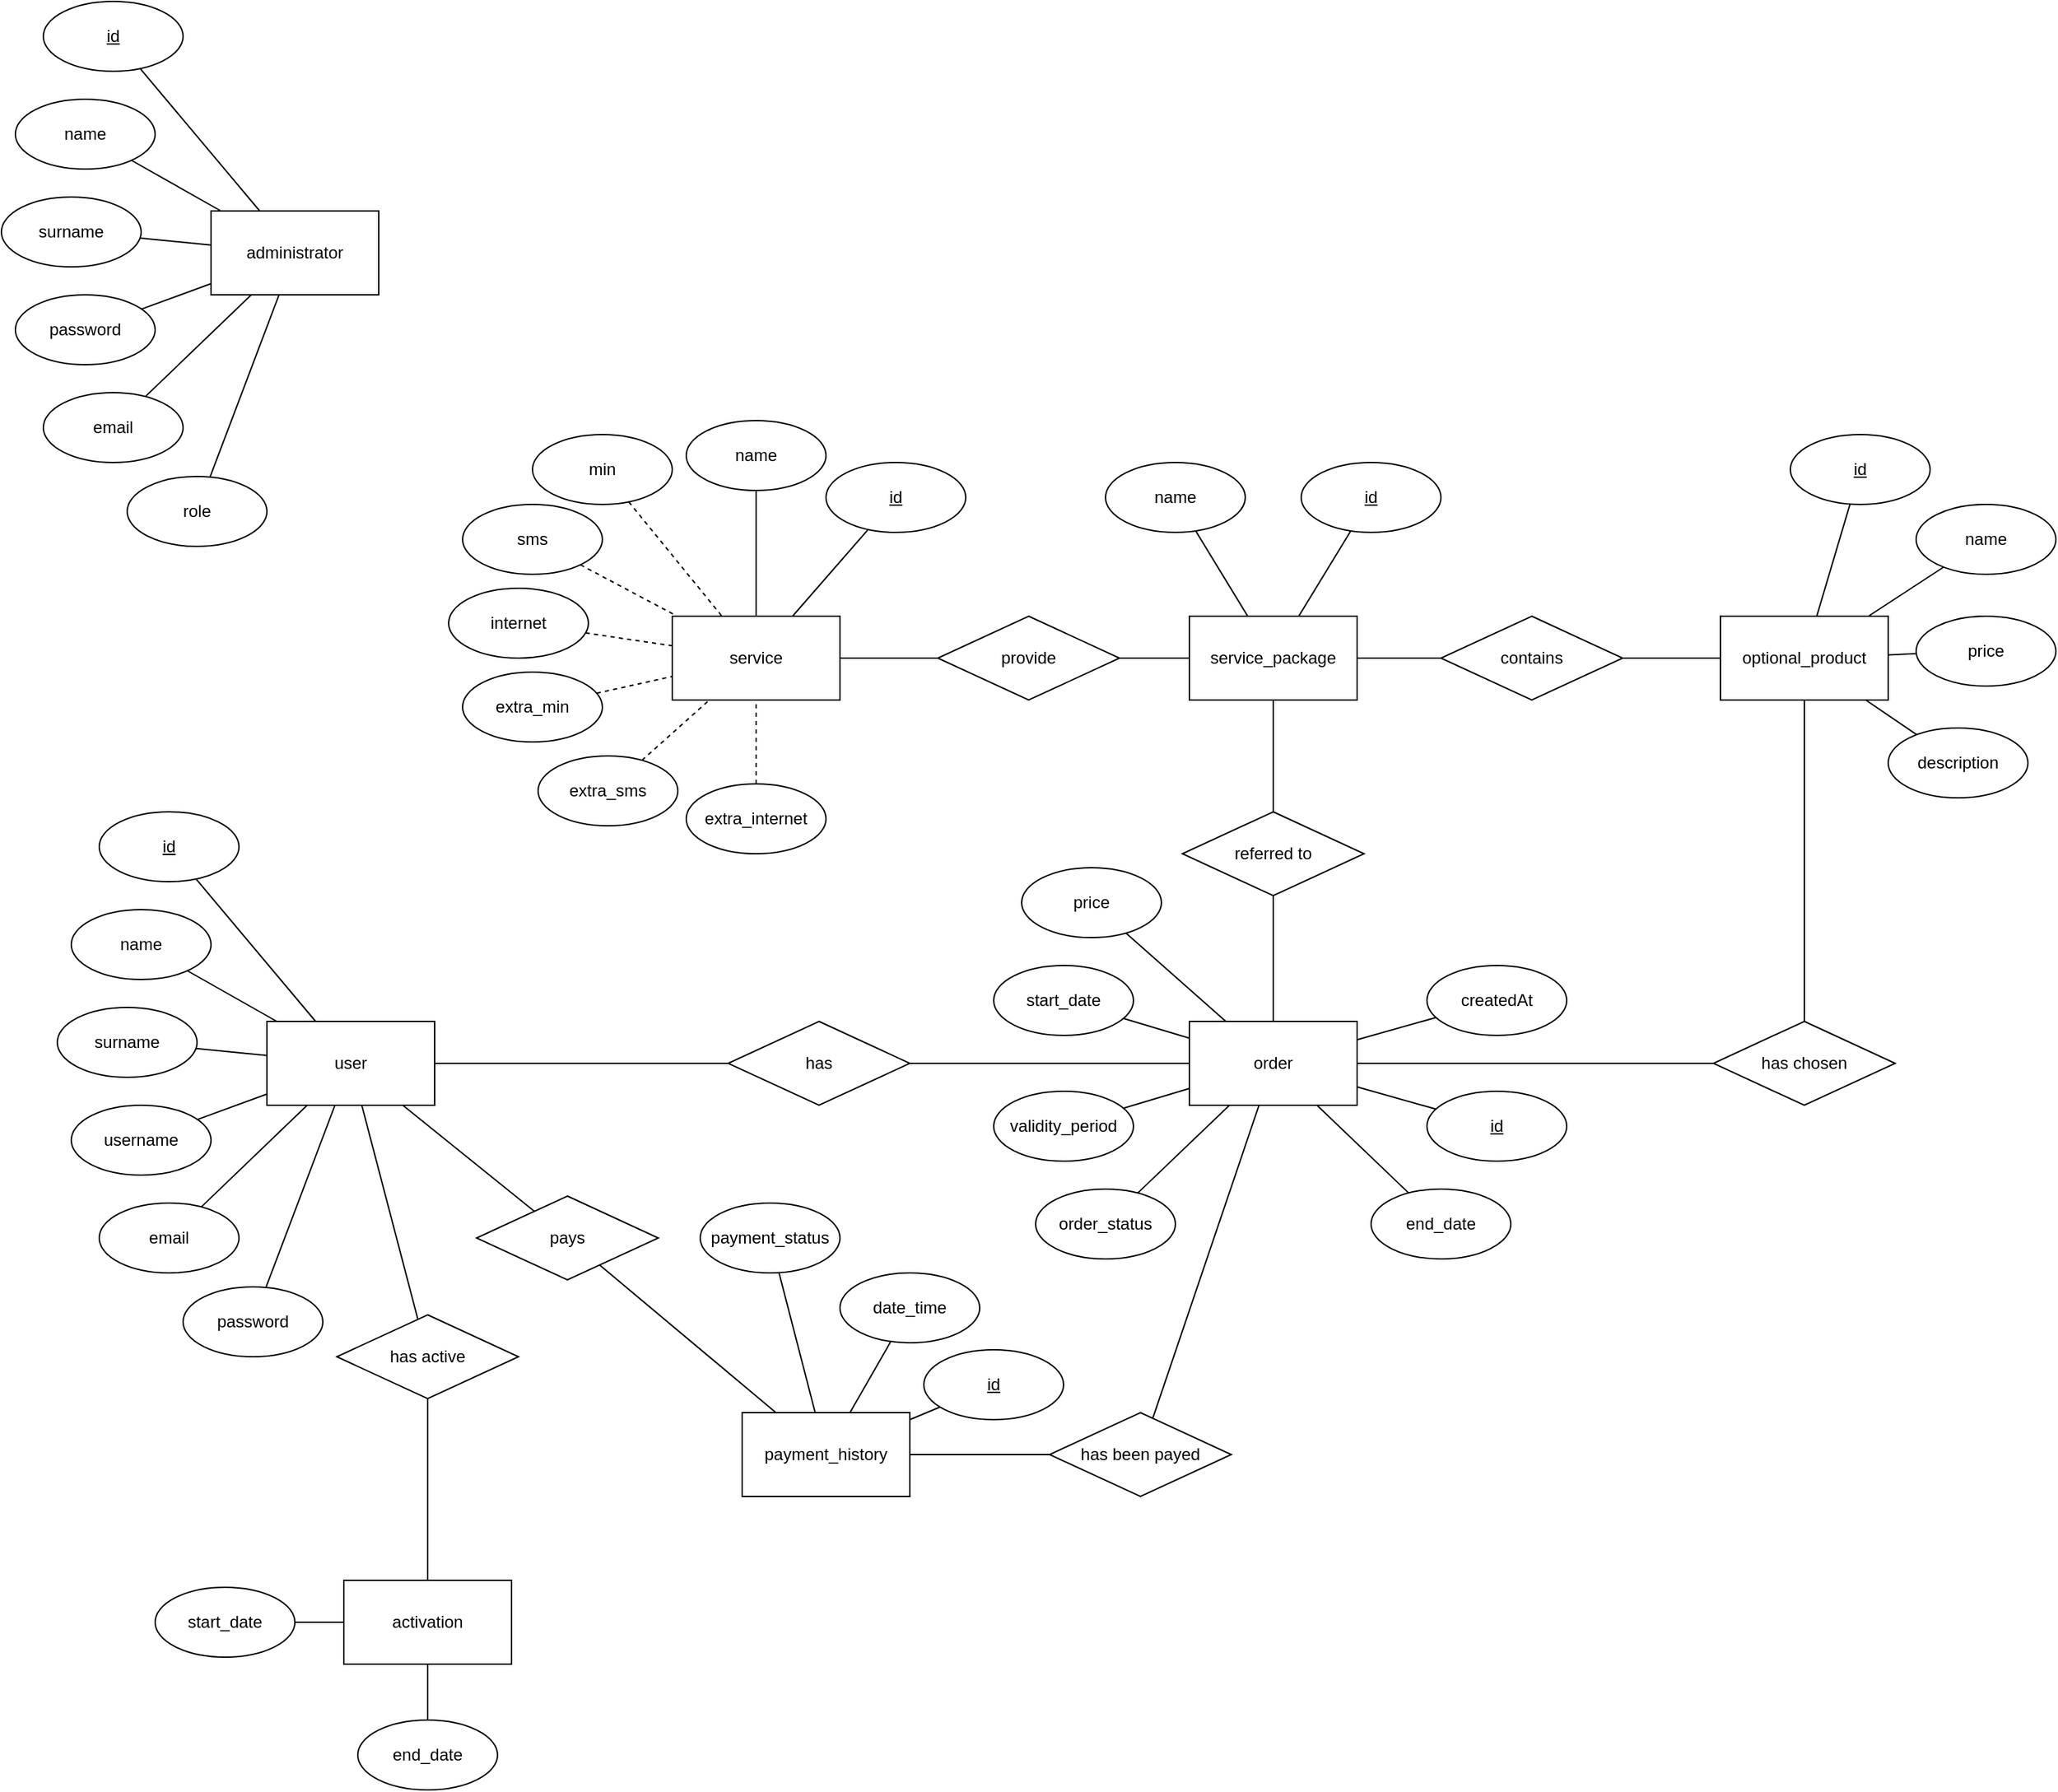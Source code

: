 <mxfile version="17.4.2" type="device"><diagram id="7hq6REalM3QdkYwITWBt" name="ER Diagram"><mxGraphModel dx="1830" dy="2405" grid="1" gridSize="10" guides="1" tooltips="1" connect="1" arrows="1" fold="1" page="1" pageScale="1" pageWidth="827" pageHeight="1169" math="0" shadow="0"><root><mxCell id="0"/><mxCell id="1" parent="0"/><mxCell id="lptls9cNpEtFn2v4Xkx4-2" value="user" style="rounded=0;whiteSpace=wrap;html=1;" parent="1" vertex="1"><mxGeometry x="-20" y="120" width="120" height="60" as="geometry"/></mxCell><mxCell id="lptls9cNpEtFn2v4Xkx4-3" value="" style="endArrow=none;html=1;rounded=0;" parent="1" source="lptls9cNpEtFn2v4Xkx4-4" target="lptls9cNpEtFn2v4Xkx4-2" edge="1"><mxGeometry width="50" height="50" relative="1" as="geometry"><mxPoint x="-60" y="240" as="sourcePoint"/><mxPoint x="10" y="160" as="targetPoint"/></mxGeometry></mxCell><mxCell id="lptls9cNpEtFn2v4Xkx4-4" value="email" style="ellipse;whiteSpace=wrap;html=1;" parent="1" vertex="1"><mxGeometry x="-140" y="250" width="100" height="50" as="geometry"/></mxCell><mxCell id="lptls9cNpEtFn2v4Xkx4-5" value="" style="endArrow=none;html=1;rounded=0;" parent="1" source="lptls9cNpEtFn2v4Xkx4-6" target="lptls9cNpEtFn2v4Xkx4-2" edge="1"><mxGeometry width="50" height="50" relative="1" as="geometry"><mxPoint x="-50" y="250" as="sourcePoint"/><mxPoint x="20" y="190" as="targetPoint"/></mxGeometry></mxCell><mxCell id="lptls9cNpEtFn2v4Xkx4-6" value="password" style="ellipse;whiteSpace=wrap;html=1;" parent="1" vertex="1"><mxGeometry x="-80" y="310" width="100" height="50" as="geometry"/></mxCell><mxCell id="lptls9cNpEtFn2v4Xkx4-7" value="" style="endArrow=none;html=1;rounded=0;" parent="1" source="lptls9cNpEtFn2v4Xkx4-8" target="lptls9cNpEtFn2v4Xkx4-2" edge="1"><mxGeometry width="50" height="50" relative="1" as="geometry"><mxPoint x="-40" y="260" as="sourcePoint"/><mxPoint x="30" y="200" as="targetPoint"/></mxGeometry></mxCell><mxCell id="lptls9cNpEtFn2v4Xkx4-8" value="id" style="ellipse;whiteSpace=wrap;html=1;fontStyle=4" parent="1" vertex="1"><mxGeometry x="-140" y="-30" width="100" height="50" as="geometry"/></mxCell><mxCell id="lptls9cNpEtFn2v4Xkx4-9" value="" style="endArrow=none;html=1;rounded=0;" parent="1" source="lptls9cNpEtFn2v4Xkx4-10" target="lptls9cNpEtFn2v4Xkx4-2" edge="1"><mxGeometry width="50" height="50" relative="1" as="geometry"><mxPoint x="-30" y="270" as="sourcePoint"/><mxPoint x="40" y="210" as="targetPoint"/></mxGeometry></mxCell><mxCell id="lptls9cNpEtFn2v4Xkx4-10" value="name" style="ellipse;whiteSpace=wrap;html=1;" parent="1" vertex="1"><mxGeometry x="-160" y="40" width="100" height="50" as="geometry"/></mxCell><mxCell id="lptls9cNpEtFn2v4Xkx4-11" value="" style="endArrow=none;html=1;rounded=0;" parent="1" source="lptls9cNpEtFn2v4Xkx4-12" target="lptls9cNpEtFn2v4Xkx4-2" edge="1"><mxGeometry width="50" height="50" relative="1" as="geometry"><mxPoint x="-20" y="280" as="sourcePoint"/><mxPoint x="50" y="220" as="targetPoint"/></mxGeometry></mxCell><mxCell id="lptls9cNpEtFn2v4Xkx4-12" value="surname" style="ellipse;whiteSpace=wrap;html=1;" parent="1" vertex="1"><mxGeometry x="-170" y="110" width="100" height="50" as="geometry"/></mxCell><mxCell id="lptls9cNpEtFn2v4Xkx4-13" value="" style="endArrow=none;html=1;rounded=0;" parent="1" source="lptls9cNpEtFn2v4Xkx4-14" target="lptls9cNpEtFn2v4Xkx4-2" edge="1"><mxGeometry width="50" height="50" relative="1" as="geometry"><mxPoint x="-10" y="290" as="sourcePoint"/><mxPoint x="60" y="230" as="targetPoint"/></mxGeometry></mxCell><mxCell id="lptls9cNpEtFn2v4Xkx4-14" value="username" style="ellipse;whiteSpace=wrap;html=1;" parent="1" vertex="1"><mxGeometry x="-160" y="180" width="100" height="50" as="geometry"/></mxCell><mxCell id="lptls9cNpEtFn2v4Xkx4-15" value="" style="endArrow=none;html=1;rounded=0;" parent="1" source="lptls9cNpEtFn2v4Xkx4-16" target="lptls9cNpEtFn2v4Xkx4-2" edge="1"><mxGeometry width="50" height="50" relative="1" as="geometry"><mxPoint x="280" y="150" as="sourcePoint"/><mxPoint x="120" y="220" as="targetPoint"/></mxGeometry></mxCell><mxCell id="lptls9cNpEtFn2v4Xkx4-16" value="has" style="rhombus;whiteSpace=wrap;html=1;" parent="1" vertex="1"><mxGeometry x="310" y="120" width="130" height="60" as="geometry"/></mxCell><mxCell id="lptls9cNpEtFn2v4Xkx4-18" value="order" style="rounded=0;whiteSpace=wrap;html=1;" parent="1" vertex="1"><mxGeometry x="640" y="120" width="120" height="60" as="geometry"/></mxCell><mxCell id="lptls9cNpEtFn2v4Xkx4-19" value="" style="endArrow=none;html=1;rounded=0;" parent="1" source="lptls9cNpEtFn2v4Xkx4-20" target="lptls9cNpEtFn2v4Xkx4-18" edge="1"><mxGeometry width="50" height="50" relative="1" as="geometry"><mxPoint x="600" y="260" as="sourcePoint"/><mxPoint x="670" y="180" as="targetPoint"/></mxGeometry></mxCell><mxCell id="lptls9cNpEtFn2v4Xkx4-20" value="end_date" style="ellipse;whiteSpace=wrap;html=1;" parent="1" vertex="1"><mxGeometry x="770" y="240" width="100" height="50" as="geometry"/></mxCell><mxCell id="lptls9cNpEtFn2v4Xkx4-21" value="" style="endArrow=none;html=1;rounded=0;" parent="1" source="lptls9cNpEtFn2v4Xkx4-22" target="lptls9cNpEtFn2v4Xkx4-18" edge="1"><mxGeometry width="50" height="50" relative="1" as="geometry"><mxPoint x="610" y="270" as="sourcePoint"/><mxPoint x="680" y="210" as="targetPoint"/></mxGeometry></mxCell><mxCell id="lptls9cNpEtFn2v4Xkx4-22" value="start_date" style="ellipse;whiteSpace=wrap;html=1;" parent="1" vertex="1"><mxGeometry x="500" y="80" width="100" height="50" as="geometry"/></mxCell><mxCell id="lptls9cNpEtFn2v4Xkx4-23" value="" style="endArrow=none;html=1;rounded=0;" parent="1" source="lptls9cNpEtFn2v4Xkx4-24" target="lptls9cNpEtFn2v4Xkx4-18" edge="1"><mxGeometry width="50" height="50" relative="1" as="geometry"><mxPoint x="620" y="280" as="sourcePoint"/><mxPoint x="690" y="220" as="targetPoint"/></mxGeometry></mxCell><mxCell id="lptls9cNpEtFn2v4Xkx4-24" value="id" style="ellipse;whiteSpace=wrap;html=1;fontStyle=4" parent="1" vertex="1"><mxGeometry x="810" y="170" width="100" height="50" as="geometry"/></mxCell><mxCell id="lptls9cNpEtFn2v4Xkx4-25" value="" style="endArrow=none;html=1;rounded=0;" parent="1" source="lptls9cNpEtFn2v4Xkx4-26" target="lptls9cNpEtFn2v4Xkx4-18" edge="1"><mxGeometry width="50" height="50" relative="1" as="geometry"><mxPoint x="630" y="290" as="sourcePoint"/><mxPoint x="700" y="230" as="targetPoint"/></mxGeometry></mxCell><mxCell id="lptls9cNpEtFn2v4Xkx4-26" value="validity_period" style="ellipse;whiteSpace=wrap;html=1;" parent="1" vertex="1"><mxGeometry x="500" y="170" width="100" height="50" as="geometry"/></mxCell><mxCell id="lptls9cNpEtFn2v4Xkx4-29" value="" style="endArrow=none;html=1;rounded=0;" parent="1" source="lptls9cNpEtFn2v4Xkx4-30" target="lptls9cNpEtFn2v4Xkx4-18" edge="1"><mxGeometry width="50" height="50" relative="1" as="geometry"><mxPoint x="650" y="310" as="sourcePoint"/><mxPoint x="720" y="250" as="targetPoint"/></mxGeometry></mxCell><mxCell id="lptls9cNpEtFn2v4Xkx4-30" value="order_status" style="ellipse;whiteSpace=wrap;html=1;" parent="1" vertex="1"><mxGeometry x="530" y="240" width="100" height="50" as="geometry"/></mxCell><mxCell id="lptls9cNpEtFn2v4Xkx4-31" value="" style="endArrow=none;html=1;rounded=0;" parent="1" source="lptls9cNpEtFn2v4Xkx4-18" target="lptls9cNpEtFn2v4Xkx4-16" edge="1"><mxGeometry width="50" height="50" relative="1" as="geometry"><mxPoint x="330" y="160" as="sourcePoint"/><mxPoint x="210.0" y="160" as="targetPoint"/></mxGeometry></mxCell><mxCell id="lptls9cNpEtFn2v4Xkx4-32" value="service_package" style="rounded=0;whiteSpace=wrap;html=1;" parent="1" vertex="1"><mxGeometry x="640" y="-170" width="120" height="60" as="geometry"/></mxCell><mxCell id="lptls9cNpEtFn2v4Xkx4-37" value="" style="endArrow=none;html=1;rounded=0;" parent="1" source="lptls9cNpEtFn2v4Xkx4-38" target="lptls9cNpEtFn2v4Xkx4-32" edge="1"><mxGeometry width="50" height="50" relative="1" as="geometry"><mxPoint x="620" y="-90" as="sourcePoint"/><mxPoint x="690" y="-150" as="targetPoint"/></mxGeometry></mxCell><mxCell id="lptls9cNpEtFn2v4Xkx4-38" value="id" style="ellipse;whiteSpace=wrap;html=1;fontStyle=4" parent="1" vertex="1"><mxGeometry x="720" y="-280" width="100" height="50" as="geometry"/></mxCell><mxCell id="lptls9cNpEtFn2v4Xkx4-39" value="" style="endArrow=none;html=1;rounded=0;" parent="1" source="lptls9cNpEtFn2v4Xkx4-40" target="lptls9cNpEtFn2v4Xkx4-32" edge="1"><mxGeometry width="50" height="50" relative="1" as="geometry"><mxPoint x="630" y="-80" as="sourcePoint"/><mxPoint x="700" y="-140" as="targetPoint"/></mxGeometry></mxCell><mxCell id="lptls9cNpEtFn2v4Xkx4-40" value="name" style="ellipse;whiteSpace=wrap;html=1;" parent="1" vertex="1"><mxGeometry x="580" y="-280" width="100" height="50" as="geometry"/></mxCell><mxCell id="lptls9cNpEtFn2v4Xkx4-46" value="" style="endArrow=none;html=1;rounded=0;" parent="1" source="lptls9cNpEtFn2v4Xkx4-47" target="lptls9cNpEtFn2v4Xkx4-32" edge="1"><mxGeometry width="50" height="50" relative="1" as="geometry"><mxPoint x="590" y="-40" as="sourcePoint"/><mxPoint x="510.0" y="-40" as="targetPoint"/></mxGeometry></mxCell><mxCell id="lptls9cNpEtFn2v4Xkx4-47" value="referred to" style="rhombus;whiteSpace=wrap;html=1;" parent="1" vertex="1"><mxGeometry x="635" y="-30" width="130" height="60" as="geometry"/></mxCell><mxCell id="lptls9cNpEtFn2v4Xkx4-48" value="" style="endArrow=none;html=1;rounded=0;" parent="1" source="lptls9cNpEtFn2v4Xkx4-18" target="lptls9cNpEtFn2v4Xkx4-47" edge="1"><mxGeometry width="50" height="50" relative="1" as="geometry"><mxPoint x="950" y="40" as="sourcePoint"/><mxPoint x="520.0" y="50" as="targetPoint"/></mxGeometry></mxCell><mxCell id="lptls9cNpEtFn2v4Xkx4-49" value="optional_product" style="rounded=0;whiteSpace=wrap;html=1;" parent="1" vertex="1"><mxGeometry x="1020" y="-170" width="120" height="60" as="geometry"/></mxCell><mxCell id="lptls9cNpEtFn2v4Xkx4-54" value="" style="endArrow=none;html=1;rounded=0;" parent="1" source="lptls9cNpEtFn2v4Xkx4-55" target="lptls9cNpEtFn2v4Xkx4-49" edge="1"><mxGeometry width="50" height="50" relative="1" as="geometry"><mxPoint x="1000" y="-90" as="sourcePoint"/><mxPoint x="1070" y="-150" as="targetPoint"/></mxGeometry></mxCell><mxCell id="lptls9cNpEtFn2v4Xkx4-55" value="id" style="ellipse;whiteSpace=wrap;html=1;fontStyle=4" parent="1" vertex="1"><mxGeometry x="1070" y="-300" width="100" height="50" as="geometry"/></mxCell><mxCell id="lptls9cNpEtFn2v4Xkx4-56" value="" style="endArrow=none;html=1;rounded=0;" parent="1" source="lptls9cNpEtFn2v4Xkx4-57" target="lptls9cNpEtFn2v4Xkx4-49" edge="1"><mxGeometry width="50" height="50" relative="1" as="geometry"><mxPoint x="1010" y="-80" as="sourcePoint"/><mxPoint x="1080" y="-140" as="targetPoint"/></mxGeometry></mxCell><mxCell id="lptls9cNpEtFn2v4Xkx4-57" value="name" style="ellipse;whiteSpace=wrap;html=1;" parent="1" vertex="1"><mxGeometry x="1160" y="-250" width="100" height="50" as="geometry"/></mxCell><mxCell id="lptls9cNpEtFn2v4Xkx4-58" value="" style="endArrow=none;html=1;rounded=0;" parent="1" source="lptls9cNpEtFn2v4Xkx4-59" target="lptls9cNpEtFn2v4Xkx4-49" edge="1"><mxGeometry width="50" height="50" relative="1" as="geometry"><mxPoint x="1020" y="-70" as="sourcePoint"/><mxPoint x="1090" y="-130" as="targetPoint"/></mxGeometry></mxCell><mxCell id="lptls9cNpEtFn2v4Xkx4-59" value="price" style="ellipse;whiteSpace=wrap;html=1;" parent="1" vertex="1"><mxGeometry x="1160" y="-170" width="100" height="50" as="geometry"/></mxCell><mxCell id="lptls9cNpEtFn2v4Xkx4-60" value="" style="endArrow=none;html=1;rounded=0;" parent="1" source="lptls9cNpEtFn2v4Xkx4-61" target="lptls9cNpEtFn2v4Xkx4-49" edge="1"><mxGeometry width="50" height="50" relative="1" as="geometry"><mxPoint x="1030" y="-60" as="sourcePoint"/><mxPoint x="1100" y="-120" as="targetPoint"/></mxGeometry></mxCell><mxCell id="lptls9cNpEtFn2v4Xkx4-61" value="description" style="ellipse;whiteSpace=wrap;html=1;" parent="1" vertex="1"><mxGeometry x="1140" y="-90" width="100" height="50" as="geometry"/></mxCell><mxCell id="lptls9cNpEtFn2v4Xkx4-62" value="" style="endArrow=none;html=1;rounded=0;" parent="1" source="lptls9cNpEtFn2v4Xkx4-63" target="lptls9cNpEtFn2v4Xkx4-32" edge="1"><mxGeometry width="50" height="50" relative="1" as="geometry"><mxPoint x="795" y="-110" as="sourcePoint"/><mxPoint x="905" y="-180" as="targetPoint"/></mxGeometry></mxCell><mxCell id="lptls9cNpEtFn2v4Xkx4-63" value="contains" style="rhombus;whiteSpace=wrap;html=1;" parent="1" vertex="1"><mxGeometry x="820" y="-170" width="130" height="60" as="geometry"/></mxCell><mxCell id="lptls9cNpEtFn2v4Xkx4-64" value="" style="endArrow=none;html=1;rounded=0;" parent="1" source="lptls9cNpEtFn2v4Xkx4-49" target="lptls9cNpEtFn2v4Xkx4-63" edge="1"><mxGeometry width="50" height="50" relative="1" as="geometry"><mxPoint x="905" y="-30" as="sourcePoint"/><mxPoint x="725.0" y="-100" as="targetPoint"/></mxGeometry></mxCell><mxCell id="lptls9cNpEtFn2v4Xkx4-65" value="" style="endArrow=none;html=1;rounded=0;" parent="1" source="lptls9cNpEtFn2v4Xkx4-66" target="lptls9cNpEtFn2v4Xkx4-49" edge="1"><mxGeometry width="50" height="50" relative="1" as="geometry"><mxPoint x="815" y="130" as="sourcePoint"/><mxPoint x="984.5" y="60" as="targetPoint"/></mxGeometry></mxCell><mxCell id="lptls9cNpEtFn2v4Xkx4-66" value="has chosen" style="rhombus;whiteSpace=wrap;html=1;" parent="1" vertex="1"><mxGeometry x="1015" y="120" width="130" height="60" as="geometry"/></mxCell><mxCell id="lptls9cNpEtFn2v4Xkx4-67" value="" style="endArrow=none;html=1;rounded=0;" parent="1" source="lptls9cNpEtFn2v4Xkx4-18" target="lptls9cNpEtFn2v4Xkx4-66" edge="1"><mxGeometry width="50" height="50" relative="1" as="geometry"><mxPoint x="720" y="137.736" as="sourcePoint"/><mxPoint x="745.0" y="140" as="targetPoint"/></mxGeometry></mxCell><mxCell id="lptls9cNpEtFn2v4Xkx4-68" value="service" style="rounded=0;whiteSpace=wrap;html=1;" parent="1" vertex="1"><mxGeometry x="270" y="-170" width="120" height="60" as="geometry"/></mxCell><mxCell id="lptls9cNpEtFn2v4Xkx4-69" value="" style="endArrow=none;html=1;rounded=0;dashed=1;" parent="1" source="lptls9cNpEtFn2v4Xkx4-70" target="lptls9cNpEtFn2v4Xkx4-68" edge="1"><mxGeometry width="50" height="50" relative="1" as="geometry"><mxPoint x="230" y="-50" as="sourcePoint"/><mxPoint x="300" y="-130" as="targetPoint"/></mxGeometry></mxCell><mxCell id="lptls9cNpEtFn2v4Xkx4-70" value="internet" style="ellipse;whiteSpace=wrap;html=1;" parent="1" vertex="1"><mxGeometry x="110" y="-190" width="100" height="50" as="geometry"/></mxCell><mxCell id="lptls9cNpEtFn2v4Xkx4-71" value="" style="endArrow=none;html=1;rounded=0;dashed=1;" parent="1" source="lptls9cNpEtFn2v4Xkx4-72" target="lptls9cNpEtFn2v4Xkx4-68" edge="1"><mxGeometry width="50" height="50" relative="1" as="geometry"><mxPoint x="240" y="-40" as="sourcePoint"/><mxPoint x="310" y="-100" as="targetPoint"/></mxGeometry></mxCell><mxCell id="lptls9cNpEtFn2v4Xkx4-72" value="extra_min" style="ellipse;whiteSpace=wrap;html=1;" parent="1" vertex="1"><mxGeometry x="120" y="-130" width="100" height="50" as="geometry"/></mxCell><mxCell id="lptls9cNpEtFn2v4Xkx4-73" value="" style="endArrow=none;html=1;rounded=0;" parent="1" source="lptls9cNpEtFn2v4Xkx4-74" target="lptls9cNpEtFn2v4Xkx4-68" edge="1"><mxGeometry width="50" height="50" relative="1" as="geometry"><mxPoint x="250" y="-30" as="sourcePoint"/><mxPoint x="320" y="-90" as="targetPoint"/></mxGeometry></mxCell><mxCell id="lptls9cNpEtFn2v4Xkx4-74" value="id" style="ellipse;whiteSpace=wrap;html=1;fontStyle=4" parent="1" vertex="1"><mxGeometry x="380" y="-280" width="100" height="50" as="geometry"/></mxCell><mxCell id="lptls9cNpEtFn2v4Xkx4-75" value="" style="endArrow=none;html=1;rounded=0;" parent="1" source="lptls9cNpEtFn2v4Xkx4-76" target="lptls9cNpEtFn2v4Xkx4-68" edge="1"><mxGeometry width="50" height="50" relative="1" as="geometry"><mxPoint x="260" y="-20" as="sourcePoint"/><mxPoint x="330" y="-80" as="targetPoint"/></mxGeometry></mxCell><mxCell id="lptls9cNpEtFn2v4Xkx4-76" value="name" style="ellipse;whiteSpace=wrap;html=1;" parent="1" vertex="1"><mxGeometry x="280" y="-310" width="100" height="50" as="geometry"/></mxCell><mxCell id="lptls9cNpEtFn2v4Xkx4-77" value="" style="endArrow=none;html=1;rounded=0;dashed=1;" parent="1" source="lptls9cNpEtFn2v4Xkx4-78" target="lptls9cNpEtFn2v4Xkx4-68" edge="1"><mxGeometry width="50" height="50" relative="1" as="geometry"><mxPoint x="270" y="-10" as="sourcePoint"/><mxPoint x="340" y="-70" as="targetPoint"/></mxGeometry></mxCell><mxCell id="lptls9cNpEtFn2v4Xkx4-78" value="min" style="ellipse;whiteSpace=wrap;html=1;" parent="1" vertex="1"><mxGeometry x="170" y="-300" width="100" height="50" as="geometry"/></mxCell><mxCell id="lptls9cNpEtFn2v4Xkx4-79" value="" style="endArrow=none;html=1;rounded=0;dashed=1;" parent="1" source="lptls9cNpEtFn2v4Xkx4-80" target="lptls9cNpEtFn2v4Xkx4-68" edge="1"><mxGeometry width="50" height="50" relative="1" as="geometry"><mxPoint x="280" as="sourcePoint"/><mxPoint x="350" y="-60" as="targetPoint"/></mxGeometry></mxCell><mxCell id="lptls9cNpEtFn2v4Xkx4-80" value="sms" style="ellipse;whiteSpace=wrap;html=1;" parent="1" vertex="1"><mxGeometry x="120" y="-250" width="100" height="50" as="geometry"/></mxCell><mxCell id="lptls9cNpEtFn2v4Xkx4-81" value="" style="endArrow=none;html=1;rounded=0;dashed=1;" parent="1" source="lptls9cNpEtFn2v4Xkx4-82" target="lptls9cNpEtFn2v4Xkx4-68" edge="1"><mxGeometry width="50" height="50" relative="1" as="geometry"><mxPoint x="290" y="60" as="sourcePoint"/><mxPoint x="284.615" y="-90" as="targetPoint"/></mxGeometry></mxCell><mxCell id="lptls9cNpEtFn2v4Xkx4-82" value="extra_sms" style="ellipse;whiteSpace=wrap;html=1;" parent="1" vertex="1"><mxGeometry x="174" y="-70" width="100" height="50" as="geometry"/></mxCell><mxCell id="lptls9cNpEtFn2v4Xkx4-83" value="" style="endArrow=none;html=1;rounded=0;dashed=1;" parent="1" target="lptls9cNpEtFn2v4Xkx4-68" edge="1"><mxGeometry width="50" height="50" relative="1" as="geometry"><mxPoint x="330" y="-50" as="sourcePoint"/><mxPoint x="330" y="-16.875" as="targetPoint"/></mxGeometry></mxCell><mxCell id="lptls9cNpEtFn2v4Xkx4-84" value="extra_internet" style="ellipse;whiteSpace=wrap;html=1;" parent="1" vertex="1"><mxGeometry x="280" y="-50" width="100" height="50" as="geometry"/></mxCell><mxCell id="lptls9cNpEtFn2v4Xkx4-85" value="" style="endArrow=none;html=1;rounded=0;" parent="1" source="lptls9cNpEtFn2v4Xkx4-86" target="lptls9cNpEtFn2v4Xkx4-68" edge="1"><mxGeometry width="50" height="50" relative="1" as="geometry"><mxPoint x="765" y="40" as="sourcePoint"/><mxPoint x="730" y="10" as="targetPoint"/></mxGeometry></mxCell><mxCell id="lptls9cNpEtFn2v4Xkx4-86" value="provide" style="rhombus;whiteSpace=wrap;html=1;" parent="1" vertex="1"><mxGeometry x="460" y="-170" width="130" height="60" as="geometry"/></mxCell><mxCell id="lptls9cNpEtFn2v4Xkx4-87" value="" style="endArrow=none;html=1;rounded=0;" parent="1" source="lptls9cNpEtFn2v4Xkx4-32" target="lptls9cNpEtFn2v4Xkx4-86" edge="1"><mxGeometry width="50" height="50" relative="1" as="geometry"><mxPoint x="700" y="-140" as="sourcePoint"/><mxPoint x="405.0" y="-100" as="targetPoint"/></mxGeometry></mxCell><mxCell id="lptls9cNpEtFn2v4Xkx4-88" value="administrator" style="rounded=0;whiteSpace=wrap;html=1;" parent="1" vertex="1"><mxGeometry x="-60" y="-460" width="120" height="60" as="geometry"/></mxCell><mxCell id="lptls9cNpEtFn2v4Xkx4-89" value="" style="endArrow=none;html=1;rounded=0;" parent="1" source="lptls9cNpEtFn2v4Xkx4-90" target="lptls9cNpEtFn2v4Xkx4-88" edge="1"><mxGeometry width="50" height="50" relative="1" as="geometry"><mxPoint x="-100" y="-340" as="sourcePoint"/><mxPoint x="-30" y="-420" as="targetPoint"/></mxGeometry></mxCell><mxCell id="lptls9cNpEtFn2v4Xkx4-90" value="email" style="ellipse;whiteSpace=wrap;html=1;" parent="1" vertex="1"><mxGeometry x="-180" y="-330" width="100" height="50" as="geometry"/></mxCell><mxCell id="lptls9cNpEtFn2v4Xkx4-91" value="" style="endArrow=none;html=1;rounded=0;" parent="1" source="lptls9cNpEtFn2v4Xkx4-92" target="lptls9cNpEtFn2v4Xkx4-88" edge="1"><mxGeometry width="50" height="50" relative="1" as="geometry"><mxPoint x="-90" y="-330" as="sourcePoint"/><mxPoint x="-20" y="-390" as="targetPoint"/></mxGeometry></mxCell><mxCell id="lptls9cNpEtFn2v4Xkx4-92" value="password" style="ellipse;whiteSpace=wrap;html=1;" parent="1" vertex="1"><mxGeometry x="-200" y="-400" width="100" height="50" as="geometry"/></mxCell><mxCell id="lptls9cNpEtFn2v4Xkx4-93" value="" style="endArrow=none;html=1;rounded=0;" parent="1" source="lptls9cNpEtFn2v4Xkx4-94" target="lptls9cNpEtFn2v4Xkx4-88" edge="1"><mxGeometry width="50" height="50" relative="1" as="geometry"><mxPoint x="-80" y="-320" as="sourcePoint"/><mxPoint x="-10" y="-380" as="targetPoint"/></mxGeometry></mxCell><mxCell id="lptls9cNpEtFn2v4Xkx4-94" value="id" style="ellipse;whiteSpace=wrap;html=1;fontStyle=4" parent="1" vertex="1"><mxGeometry x="-180" y="-610" width="100" height="50" as="geometry"/></mxCell><mxCell id="lptls9cNpEtFn2v4Xkx4-95" value="" style="endArrow=none;html=1;rounded=0;" parent="1" source="lptls9cNpEtFn2v4Xkx4-96" target="lptls9cNpEtFn2v4Xkx4-88" edge="1"><mxGeometry width="50" height="50" relative="1" as="geometry"><mxPoint x="-70" y="-310" as="sourcePoint"/><mxPoint y="-370" as="targetPoint"/></mxGeometry></mxCell><mxCell id="lptls9cNpEtFn2v4Xkx4-96" value="name" style="ellipse;whiteSpace=wrap;html=1;" parent="1" vertex="1"><mxGeometry x="-200" y="-540" width="100" height="50" as="geometry"/></mxCell><mxCell id="lptls9cNpEtFn2v4Xkx4-97" value="" style="endArrow=none;html=1;rounded=0;" parent="1" source="lptls9cNpEtFn2v4Xkx4-98" target="lptls9cNpEtFn2v4Xkx4-88" edge="1"><mxGeometry width="50" height="50" relative="1" as="geometry"><mxPoint x="-60" y="-300" as="sourcePoint"/><mxPoint x="10" y="-360" as="targetPoint"/></mxGeometry></mxCell><mxCell id="lptls9cNpEtFn2v4Xkx4-98" value="surname" style="ellipse;whiteSpace=wrap;html=1;" parent="1" vertex="1"><mxGeometry x="-210" y="-470" width="100" height="50" as="geometry"/></mxCell><mxCell id="lptls9cNpEtFn2v4Xkx4-99" value="" style="endArrow=none;html=1;rounded=0;" parent="1" source="lptls9cNpEtFn2v4Xkx4-100" target="lptls9cNpEtFn2v4Xkx4-88" edge="1"><mxGeometry width="50" height="50" relative="1" as="geometry"><mxPoint x="-50" y="-290" as="sourcePoint"/><mxPoint x="20" y="-350" as="targetPoint"/></mxGeometry></mxCell><mxCell id="lptls9cNpEtFn2v4Xkx4-100" value="role" style="ellipse;whiteSpace=wrap;html=1;" parent="1" vertex="1"><mxGeometry x="-120" y="-270" width="100" height="50" as="geometry"/></mxCell><mxCell id="yNOBs91poRhEFJI506T7-1" value="" style="endArrow=none;html=1;rounded=0;" edge="1" parent="1" source="yNOBs91poRhEFJI506T7-2" target="lptls9cNpEtFn2v4Xkx4-18"><mxGeometry width="50" height="50" relative="1" as="geometry"><mxPoint x="660.69" y="405" as="sourcePoint"/><mxPoint x="680.0" y="265" as="targetPoint"/></mxGeometry></mxCell><mxCell id="yNOBs91poRhEFJI506T7-2" value="price" style="ellipse;whiteSpace=wrap;html=1;" vertex="1" parent="1"><mxGeometry x="520" y="10" width="100" height="50" as="geometry"/></mxCell><mxCell id="yNOBs91poRhEFJI506T7-3" value="" style="endArrow=none;html=1;rounded=0;" edge="1" parent="1" source="yNOBs91poRhEFJI506T7-4" target="lptls9cNpEtFn2v4Xkx4-18"><mxGeometry width="50" height="50" relative="1" as="geometry"><mxPoint x="844.44" y="420" as="sourcePoint"/><mxPoint x="870" y="290" as="targetPoint"/></mxGeometry></mxCell><mxCell id="yNOBs91poRhEFJI506T7-4" value="createdAt" style="ellipse;whiteSpace=wrap;html=1;" vertex="1" parent="1"><mxGeometry x="810" y="80" width="100" height="50" as="geometry"/></mxCell><mxCell id="yNOBs91poRhEFJI506T7-5" value="" style="endArrow=none;html=1;rounded=0;" edge="1" parent="1" source="lptls9cNpEtFn2v4Xkx4-18" target="yNOBs91poRhEFJI506T7-6"><mxGeometry width="50" height="50" relative="1" as="geometry"><mxPoint x="770" y="160" as="sourcePoint"/><mxPoint x="700" y="400" as="targetPoint"/></mxGeometry></mxCell><mxCell id="yNOBs91poRhEFJI506T7-6" value="has been payed" style="rhombus;whiteSpace=wrap;html=1;" vertex="1" parent="1"><mxGeometry x="540" y="400" width="130" height="60" as="geometry"/></mxCell><mxCell id="yNOBs91poRhEFJI506T7-7" value="payment_history" style="rounded=0;whiteSpace=wrap;html=1;" vertex="1" parent="1"><mxGeometry x="320" y="400" width="120" height="60" as="geometry"/></mxCell><mxCell id="yNOBs91poRhEFJI506T7-8" value="" style="endArrow=none;html=1;rounded=0;" edge="1" parent="1" source="yNOBs91poRhEFJI506T7-7" target="yNOBs91poRhEFJI506T7-6"><mxGeometry width="50" height="50" relative="1" as="geometry"><mxPoint x="710" y="190" as="sourcePoint"/><mxPoint x="710" y="410" as="targetPoint"/></mxGeometry></mxCell><mxCell id="yNOBs91poRhEFJI506T7-10" value="pays" style="rhombus;whiteSpace=wrap;html=1;" vertex="1" parent="1"><mxGeometry x="130" y="245" width="130" height="60" as="geometry"/></mxCell><mxCell id="yNOBs91poRhEFJI506T7-11" value="" style="endArrow=none;html=1;rounded=0;" edge="1" parent="1" source="yNOBs91poRhEFJI506T7-10" target="lptls9cNpEtFn2v4Xkx4-2"><mxGeometry width="50" height="50" relative="1" as="geometry"><mxPoint x="699.821" y="190" as="sourcePoint"/><mxPoint x="623.8" y="414.062" as="targetPoint"/></mxGeometry></mxCell><mxCell id="yNOBs91poRhEFJI506T7-12" value="" style="endArrow=none;html=1;rounded=0;" edge="1" parent="1" source="yNOBs91poRhEFJI506T7-10" target="yNOBs91poRhEFJI506T7-7"><mxGeometry width="50" height="50" relative="1" as="geometry"><mxPoint x="450" y="440" as="sourcePoint"/><mxPoint x="550" y="440" as="targetPoint"/></mxGeometry></mxCell><mxCell id="yNOBs91poRhEFJI506T7-13" value="" style="endArrow=none;html=1;rounded=0;" edge="1" parent="1" source="yNOBs91poRhEFJI506T7-14" target="yNOBs91poRhEFJI506T7-7"><mxGeometry width="50" height="50" relative="1" as="geometry"><mxPoint x="215.44" y="603.13" as="sourcePoint"/><mxPoint x="399.998" y="470" as="targetPoint"/></mxGeometry></mxCell><mxCell id="yNOBs91poRhEFJI506T7-14" value="id" style="ellipse;whiteSpace=wrap;html=1;fontStyle=4" vertex="1" parent="1"><mxGeometry x="450" y="355" width="100" height="50" as="geometry"/></mxCell><mxCell id="yNOBs91poRhEFJI506T7-15" value="" style="endArrow=none;html=1;rounded=0;" edge="1" parent="1" source="yNOBs91poRhEFJI506T7-16" target="yNOBs91poRhEFJI506T7-7"><mxGeometry width="50" height="50" relative="1" as="geometry"><mxPoint x="110" y="573.13" as="sourcePoint"/><mxPoint x="241.304" y="493.13" as="targetPoint"/></mxGeometry></mxCell><mxCell id="yNOBs91poRhEFJI506T7-16" value="date_time" style="ellipse;whiteSpace=wrap;html=1;" vertex="1" parent="1"><mxGeometry x="390" y="300" width="100" height="50" as="geometry"/></mxCell><mxCell id="yNOBs91poRhEFJI506T7-17" value="" style="endArrow=none;html=1;rounded=0;" edge="1" parent="1" source="yNOBs91poRhEFJI506T7-18" target="yNOBs91poRhEFJI506T7-7"><mxGeometry width="50" height="50" relative="1" as="geometry"><mxPoint x="160" y="623.13" as="sourcePoint"/><mxPoint x="178.696" y="493.13" as="targetPoint"/></mxGeometry></mxCell><mxCell id="yNOBs91poRhEFJI506T7-18" value="payment_status" style="ellipse;whiteSpace=wrap;html=1;" vertex="1" parent="1"><mxGeometry x="290" y="250" width="100" height="50" as="geometry"/></mxCell><mxCell id="yNOBs91poRhEFJI506T7-38" value="activation" style="rounded=0;whiteSpace=wrap;html=1;" vertex="1" parent="1"><mxGeometry x="35" y="520" width="120" height="60" as="geometry"/></mxCell><mxCell id="yNOBs91poRhEFJI506T7-40" value="has active" style="rhombus;whiteSpace=wrap;html=1;" vertex="1" parent="1"><mxGeometry x="30" y="330" width="130" height="60" as="geometry"/></mxCell><mxCell id="yNOBs91poRhEFJI506T7-41" value="" style="endArrow=none;html=1;rounded=0;" edge="1" parent="1" source="yNOBs91poRhEFJI506T7-40" target="lptls9cNpEtFn2v4Xkx4-2"><mxGeometry width="50" height="50" relative="1" as="geometry"><mxPoint x="696.311" y="340" as="sourcePoint"/><mxPoint x="73.69" y="330" as="targetPoint"/></mxGeometry></mxCell><mxCell id="yNOBs91poRhEFJI506T7-42" value="" style="endArrow=none;html=1;rounded=0;" edge="1" parent="1" source="yNOBs91poRhEFJI506T7-40" target="yNOBs91poRhEFJI506T7-38"><mxGeometry width="50" height="50" relative="1" as="geometry"><mxPoint x="446.49" y="590" as="sourcePoint"/><mxPoint x="546.49" y="590" as="targetPoint"/></mxGeometry></mxCell><mxCell id="yNOBs91poRhEFJI506T7-45" value="" style="endArrow=none;html=1;rounded=0;" edge="1" parent="1" source="yNOBs91poRhEFJI506T7-46" target="yNOBs91poRhEFJI506T7-38"><mxGeometry width="50" height="50" relative="1" as="geometry"><mxPoint x="106.49" y="723.13" as="sourcePoint"/><mxPoint x="237.794" y="643.13" as="targetPoint"/></mxGeometry></mxCell><mxCell id="yNOBs91poRhEFJI506T7-46" value="end_date" style="ellipse;whiteSpace=wrap;html=1;" vertex="1" parent="1"><mxGeometry x="45" y="620" width="100" height="50" as="geometry"/></mxCell><mxCell id="yNOBs91poRhEFJI506T7-47" value="" style="endArrow=none;html=1;rounded=0;" edge="1" parent="1" source="yNOBs91poRhEFJI506T7-48" target="yNOBs91poRhEFJI506T7-38"><mxGeometry width="50" height="50" relative="1" as="geometry"><mxPoint x="156.49" y="773.13" as="sourcePoint"/><mxPoint x="175.186" y="643.13" as="targetPoint"/></mxGeometry></mxCell><mxCell id="yNOBs91poRhEFJI506T7-48" value="start_date" style="ellipse;whiteSpace=wrap;html=1;" vertex="1" parent="1"><mxGeometry x="-100" y="525" width="100" height="50" as="geometry"/></mxCell></root></mxGraphModel></diagram></mxfile>